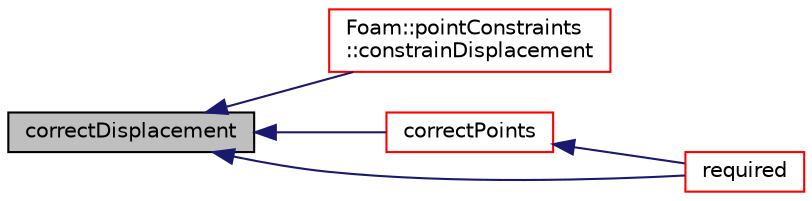 digraph "correctDisplacement"
{
  bgcolor="transparent";
  edge [fontname="Helvetica",fontsize="10",labelfontname="Helvetica",labelfontsize="10"];
  node [fontname="Helvetica",fontsize="10",shape=record];
  rankdir="LR";
  Node1 [label="correctDisplacement",height=0.2,width=0.4,color="black", fillcolor="grey75", style="filled", fontcolor="black"];
  Node1 -> Node2 [dir="back",color="midnightblue",fontsize="10",style="solid",fontname="Helvetica"];
  Node2 [label="Foam::pointConstraints\l::constrainDisplacement",height=0.2,width=0.4,color="red",URL="$a01909.html#aed9f62ddc435fe487cb9d0dbbbcb3d3b",tooltip="Apply boundary conditions (single-patch constraints),. "];
  Node1 -> Node3 [dir="back",color="midnightblue",fontsize="10",style="solid",fontname="Helvetica"];
  Node3 [label="correctPoints",height=0.2,width=0.4,color="red",URL="$a02796.html#a55018a250639c0166774f452b31de744",tooltip="Correct motion points. "];
  Node3 -> Node4 [dir="back",color="midnightblue",fontsize="10",style="solid",fontname="Helvetica"];
  Node4 [label="required",height=0.2,width=0.4,color="red",URL="$a02796.html#a2baedda829ebb589221e9dfb9ea6fe91",tooltip="Is 2D correction required, i.e. is the mesh a wedge or slab. "];
  Node1 -> Node4 [dir="back",color="midnightblue",fontsize="10",style="solid",fontname="Helvetica"];
}
